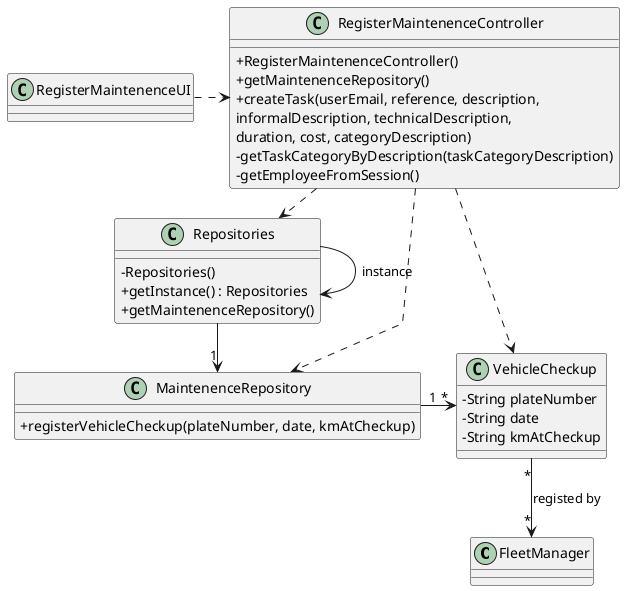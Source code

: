 @startuml
skinparam shadowing false
skinparam linetype polyline


skinparam classAttributeIconSize 0



class FleetManager {
}

class VehicleCheckup {
    - String plateNumber
    - String date
    - String kmAtCheckup
}


class MaintenenceRepository {
    + registerVehicleCheckup(plateNumber, date, kmAtCheckup)
}

class Repositories {
    - Repositories()
    + getInstance() : Repositories
    + getMaintenenceRepository()
}

class RegisterMaintenenceController {
    + RegisterMaintenenceController()
    + getMaintenenceRepository()
    + createTask(userEmail, reference, description,\ninformalDescription, technicalDescription,\nduration, cost, categoryDescription)
    - getTaskCategoryByDescription(taskCategoryDescription)
    - getEmployeeFromSession()
}

class RegisterMaintenenceUI {
}

Repositories -> Repositories : instance

RegisterMaintenenceUI .> RegisterMaintenenceController

RegisterMaintenenceController .> Repositories

RegisterMaintenenceController ..> MaintenenceRepository

Repositories -> "1" MaintenenceRepository

MaintenenceRepository "1" -> "*" VehicleCheckup


RegisterMaintenenceController ..> VehicleCheckup

VehicleCheckup "*" --> "*" FleetManager : registed by

@enduml